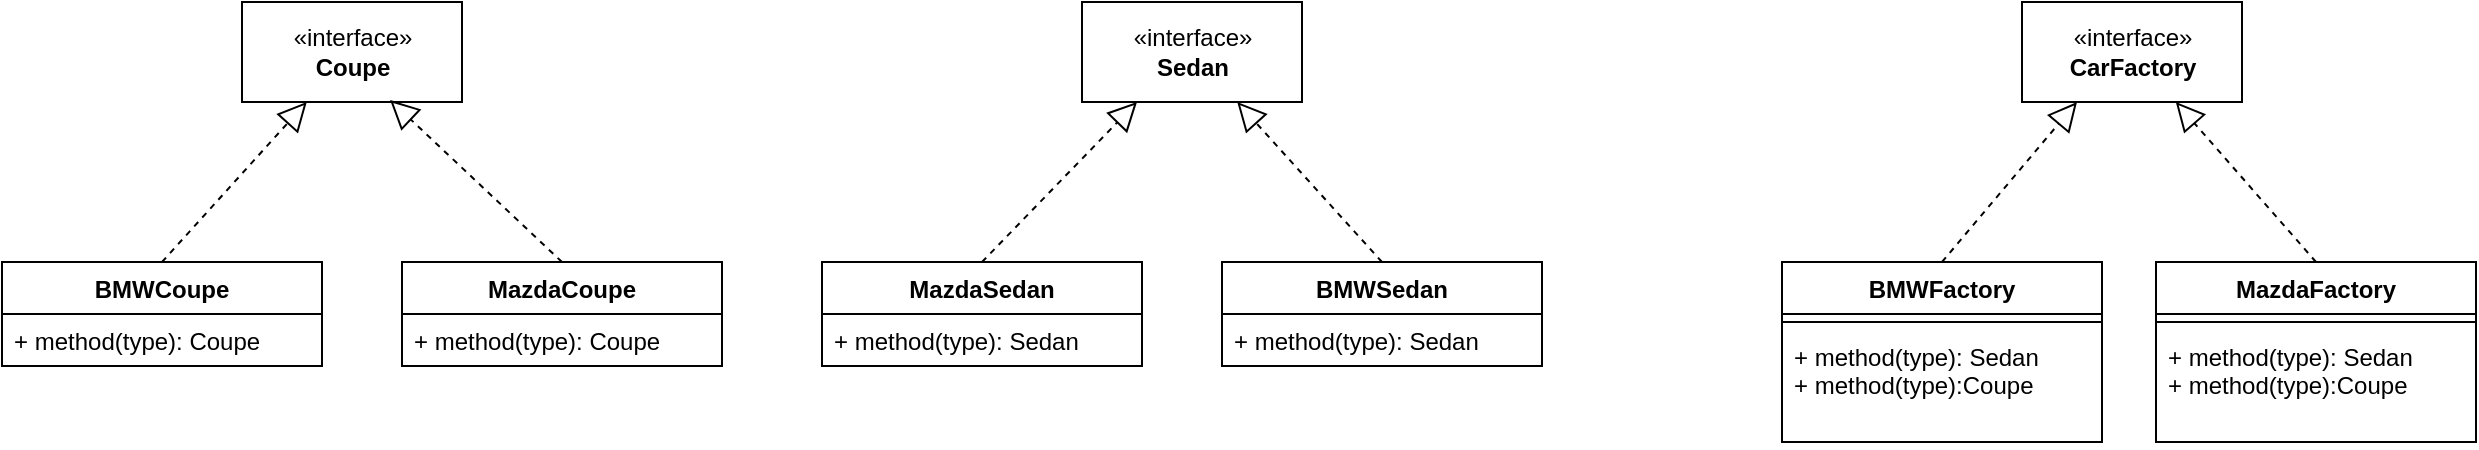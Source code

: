 <mxfile version="20.8.16" type="device"><diagram name="Страница 1" id="TZ7W0Cc2nwO6pGjSY1g_"><mxGraphModel dx="2318" dy="708" grid="1" gridSize="10" guides="1" tooltips="1" connect="1" arrows="1" fold="1" page="1" pageScale="1" pageWidth="827" pageHeight="1169" math="0" shadow="0"><root><mxCell id="0"/><mxCell id="1" parent="0"/><mxCell id="J5NfsT4T3FTbaXuZ4JIU-1" value="«interface»&lt;br&gt;&lt;b&gt;Coupe&lt;/b&gt;" style="html=1;" vertex="1" parent="1"><mxGeometry x="-130" y="30" width="110" height="50" as="geometry"/></mxCell><mxCell id="J5NfsT4T3FTbaXuZ4JIU-2" value="«interface»&lt;br&gt;&lt;b&gt;Sedan&lt;/b&gt;" style="html=1;" vertex="1" parent="1"><mxGeometry x="290" y="30" width="110" height="50" as="geometry"/></mxCell><mxCell id="J5NfsT4T3FTbaXuZ4JIU-3" value="«interface»&lt;br&gt;&lt;b&gt;CarFactory&lt;/b&gt;" style="html=1;" vertex="1" parent="1"><mxGeometry x="760" y="30" width="110" height="50" as="geometry"/></mxCell><mxCell id="J5NfsT4T3FTbaXuZ4JIU-4" value="BMWSedan" style="swimlane;fontStyle=1;align=center;verticalAlign=top;childLayout=stackLayout;horizontal=1;startSize=26;horizontalStack=0;resizeParent=1;resizeParentMax=0;resizeLast=0;collapsible=1;marginBottom=0;" vertex="1" parent="1"><mxGeometry x="360" y="160" width="160" height="52" as="geometry"/></mxCell><mxCell id="J5NfsT4T3FTbaXuZ4JIU-7" value="+ method(type): Sedan" style="text;strokeColor=none;fillColor=none;align=left;verticalAlign=top;spacingLeft=4;spacingRight=4;overflow=hidden;rotatable=0;points=[[0,0.5],[1,0.5]];portConstraint=eastwest;" vertex="1" parent="J5NfsT4T3FTbaXuZ4JIU-4"><mxGeometry y="26" width="160" height="26" as="geometry"/></mxCell><mxCell id="J5NfsT4T3FTbaXuZ4JIU-12" value="MazdaSedan" style="swimlane;fontStyle=1;align=center;verticalAlign=top;childLayout=stackLayout;horizontal=1;startSize=26;horizontalStack=0;resizeParent=1;resizeParentMax=0;resizeLast=0;collapsible=1;marginBottom=0;" vertex="1" parent="1"><mxGeometry x="160" y="160" width="160" height="52" as="geometry"/></mxCell><mxCell id="J5NfsT4T3FTbaXuZ4JIU-13" value="+ method(type): Sedan" style="text;strokeColor=none;fillColor=none;align=left;verticalAlign=top;spacingLeft=4;spacingRight=4;overflow=hidden;rotatable=0;points=[[0,0.5],[1,0.5]];portConstraint=eastwest;" vertex="1" parent="J5NfsT4T3FTbaXuZ4JIU-12"><mxGeometry y="26" width="160" height="26" as="geometry"/></mxCell><mxCell id="J5NfsT4T3FTbaXuZ4JIU-14" value="" style="endArrow=block;dashed=1;endFill=0;endSize=12;html=1;rounded=0;exitX=0.5;exitY=0;exitDx=0;exitDy=0;entryX=0.25;entryY=1;entryDx=0;entryDy=0;" edge="1" parent="1" source="J5NfsT4T3FTbaXuZ4JIU-12" target="J5NfsT4T3FTbaXuZ4JIU-2"><mxGeometry width="160" relative="1" as="geometry"><mxPoint x="330" y="260" as="sourcePoint"/><mxPoint x="490" y="260" as="targetPoint"/></mxGeometry></mxCell><mxCell id="J5NfsT4T3FTbaXuZ4JIU-15" value="" style="endArrow=block;dashed=1;endFill=0;endSize=12;html=1;rounded=0;exitX=0.5;exitY=0;exitDx=0;exitDy=0;" edge="1" parent="1" source="J5NfsT4T3FTbaXuZ4JIU-4" target="J5NfsT4T3FTbaXuZ4JIU-2"><mxGeometry width="160" relative="1" as="geometry"><mxPoint x="330" y="260" as="sourcePoint"/><mxPoint x="490" y="260" as="targetPoint"/></mxGeometry></mxCell><mxCell id="J5NfsT4T3FTbaXuZ4JIU-16" value="BMWCoupe" style="swimlane;fontStyle=1;align=center;verticalAlign=top;childLayout=stackLayout;horizontal=1;startSize=26;horizontalStack=0;resizeParent=1;resizeParentMax=0;resizeLast=0;collapsible=1;marginBottom=0;" vertex="1" parent="1"><mxGeometry x="-250" y="160" width="160" height="52" as="geometry"/></mxCell><mxCell id="J5NfsT4T3FTbaXuZ4JIU-17" value="+ method(type): Coupe" style="text;strokeColor=none;fillColor=none;align=left;verticalAlign=top;spacingLeft=4;spacingRight=4;overflow=hidden;rotatable=0;points=[[0,0.5],[1,0.5]];portConstraint=eastwest;" vertex="1" parent="J5NfsT4T3FTbaXuZ4JIU-16"><mxGeometry y="26" width="160" height="26" as="geometry"/></mxCell><mxCell id="J5NfsT4T3FTbaXuZ4JIU-18" value="MazdaCoupe" style="swimlane;fontStyle=1;align=center;verticalAlign=top;childLayout=stackLayout;horizontal=1;startSize=26;horizontalStack=0;resizeParent=1;resizeParentMax=0;resizeLast=0;collapsible=1;marginBottom=0;" vertex="1" parent="1"><mxGeometry x="-50" y="160" width="160" height="52" as="geometry"/></mxCell><mxCell id="J5NfsT4T3FTbaXuZ4JIU-19" value="+ method(type): Coupe" style="text;strokeColor=none;fillColor=none;align=left;verticalAlign=top;spacingLeft=4;spacingRight=4;overflow=hidden;rotatable=0;points=[[0,0.5],[1,0.5]];portConstraint=eastwest;" vertex="1" parent="J5NfsT4T3FTbaXuZ4JIU-18"><mxGeometry y="26" width="160" height="26" as="geometry"/></mxCell><mxCell id="J5NfsT4T3FTbaXuZ4JIU-20" value="" style="endArrow=block;dashed=1;endFill=0;endSize=12;html=1;rounded=0;exitX=0.5;exitY=0;exitDx=0;exitDy=0;" edge="1" parent="1" source="J5NfsT4T3FTbaXuZ4JIU-16" target="J5NfsT4T3FTbaXuZ4JIU-1"><mxGeometry width="160" relative="1" as="geometry"><mxPoint x="70" y="260" as="sourcePoint"/><mxPoint x="230" y="260" as="targetPoint"/></mxGeometry></mxCell><mxCell id="J5NfsT4T3FTbaXuZ4JIU-21" value="" style="endArrow=block;dashed=1;endFill=0;endSize=12;html=1;rounded=0;exitX=0.5;exitY=0;exitDx=0;exitDy=0;entryX=0.673;entryY=0.98;entryDx=0;entryDy=0;entryPerimeter=0;" edge="1" parent="1" source="J5NfsT4T3FTbaXuZ4JIU-18" target="J5NfsT4T3FTbaXuZ4JIU-1"><mxGeometry width="160" relative="1" as="geometry"><mxPoint x="70" y="260" as="sourcePoint"/><mxPoint x="230" y="260" as="targetPoint"/></mxGeometry></mxCell><mxCell id="J5NfsT4T3FTbaXuZ4JIU-22" value="BMWFactory" style="swimlane;fontStyle=1;align=center;verticalAlign=top;childLayout=stackLayout;horizontal=1;startSize=26;horizontalStack=0;resizeParent=1;resizeParentMax=0;resizeLast=0;collapsible=1;marginBottom=0;" vertex="1" parent="1"><mxGeometry x="640" y="160" width="160" height="90" as="geometry"/></mxCell><mxCell id="J5NfsT4T3FTbaXuZ4JIU-24" value="" style="line;strokeWidth=1;fillColor=none;align=left;verticalAlign=middle;spacingTop=-1;spacingLeft=3;spacingRight=3;rotatable=0;labelPosition=right;points=[];portConstraint=eastwest;strokeColor=inherit;" vertex="1" parent="J5NfsT4T3FTbaXuZ4JIU-22"><mxGeometry y="26" width="160" height="8" as="geometry"/></mxCell><mxCell id="J5NfsT4T3FTbaXuZ4JIU-25" value="+ method(type): Sedan&#10;+ method(type):Coupe" style="text;strokeColor=none;fillColor=none;align=left;verticalAlign=top;spacingLeft=4;spacingRight=4;overflow=hidden;rotatable=0;points=[[0,0.5],[1,0.5]];portConstraint=eastwest;" vertex="1" parent="J5NfsT4T3FTbaXuZ4JIU-22"><mxGeometry y="34" width="160" height="56" as="geometry"/></mxCell><mxCell id="J5NfsT4T3FTbaXuZ4JIU-30" value="MazdaFactory" style="swimlane;fontStyle=1;align=center;verticalAlign=top;childLayout=stackLayout;horizontal=1;startSize=26;horizontalStack=0;resizeParent=1;resizeParentMax=0;resizeLast=0;collapsible=1;marginBottom=0;" vertex="1" parent="1"><mxGeometry x="827" y="160" width="160" height="90" as="geometry"/></mxCell><mxCell id="J5NfsT4T3FTbaXuZ4JIU-31" value="" style="line;strokeWidth=1;fillColor=none;align=left;verticalAlign=middle;spacingTop=-1;spacingLeft=3;spacingRight=3;rotatable=0;labelPosition=right;points=[];portConstraint=eastwest;strokeColor=inherit;" vertex="1" parent="J5NfsT4T3FTbaXuZ4JIU-30"><mxGeometry y="26" width="160" height="8" as="geometry"/></mxCell><mxCell id="J5NfsT4T3FTbaXuZ4JIU-32" value="+ method(type): Sedan&#10;+ method(type):Coupe" style="text;strokeColor=none;fillColor=none;align=left;verticalAlign=top;spacingLeft=4;spacingRight=4;overflow=hidden;rotatable=0;points=[[0,0.5],[1,0.5]];portConstraint=eastwest;" vertex="1" parent="J5NfsT4T3FTbaXuZ4JIU-30"><mxGeometry y="34" width="160" height="56" as="geometry"/></mxCell><mxCell id="J5NfsT4T3FTbaXuZ4JIU-33" value="" style="endArrow=block;dashed=1;endFill=0;endSize=12;html=1;rounded=0;exitX=0.5;exitY=0;exitDx=0;exitDy=0;entryX=0.25;entryY=1;entryDx=0;entryDy=0;" edge="1" parent="1" source="J5NfsT4T3FTbaXuZ4JIU-22" target="J5NfsT4T3FTbaXuZ4JIU-3"><mxGeometry width="160" relative="1" as="geometry"><mxPoint x="600" y="260" as="sourcePoint"/><mxPoint x="760" y="260" as="targetPoint"/></mxGeometry></mxCell><mxCell id="J5NfsT4T3FTbaXuZ4JIU-36" value="" style="endArrow=block;dashed=1;endFill=0;endSize=12;html=1;rounded=0;exitX=0.5;exitY=0;exitDx=0;exitDy=0;" edge="1" parent="1" source="J5NfsT4T3FTbaXuZ4JIU-30" target="J5NfsT4T3FTbaXuZ4JIU-3"><mxGeometry width="160" relative="1" as="geometry"><mxPoint x="770" y="220" as="sourcePoint"/><mxPoint x="930" y="220" as="targetPoint"/></mxGeometry></mxCell></root></mxGraphModel></diagram></mxfile>